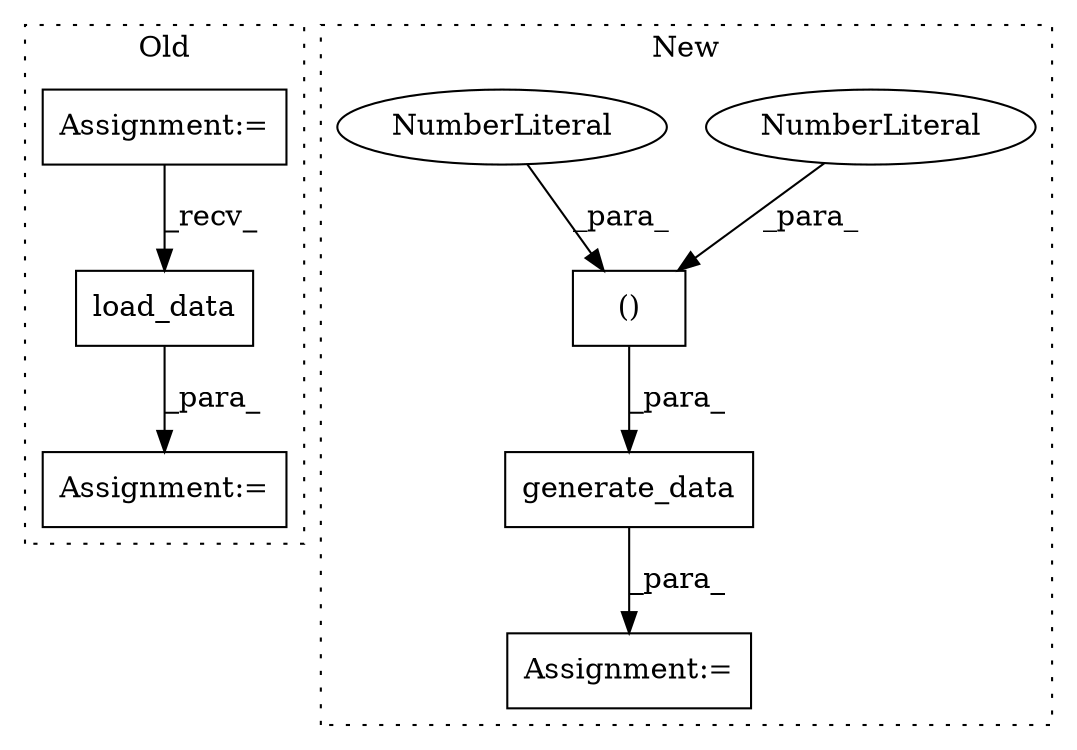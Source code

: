 digraph G {
subgraph cluster0 {
1 [label="load_data" a="32" s="2843" l="11" shape="box"];
7 [label="Assignment:=" a="7" s="2835" l="2" shape="box"];
8 [label="Assignment:=" a="7" s="2654" l="5" shape="box"];
label = "Old";
style="dotted";
}
subgraph cluster1 {
2 [label="generate_data" a="32" s="2719,2769" l="14,2" shape="box"];
3 [label="()" a="106" s="2752" l="17" shape="box"];
4 [label="NumberLiteral" a="34" s="2767" l="2" shape="ellipse"];
5 [label="NumberLiteral" a="34" s="2752" l="2" shape="ellipse"];
6 [label="Assignment:=" a="7" s="2712" l="1" shape="box"];
label = "New";
style="dotted";
}
1 -> 7 [label="_para_"];
2 -> 6 [label="_para_"];
3 -> 2 [label="_para_"];
4 -> 3 [label="_para_"];
5 -> 3 [label="_para_"];
8 -> 1 [label="_recv_"];
}